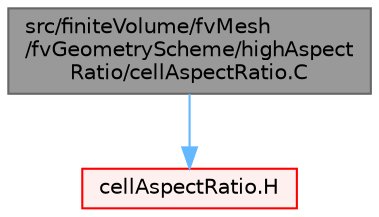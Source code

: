 digraph "src/finiteVolume/fvMesh/fvGeometryScheme/highAspectRatio/cellAspectRatio.C"
{
 // LATEX_PDF_SIZE
  bgcolor="transparent";
  edge [fontname=Helvetica,fontsize=10,labelfontname=Helvetica,labelfontsize=10];
  node [fontname=Helvetica,fontsize=10,shape=box,height=0.2,width=0.4];
  Node1 [id="Node000001",label="src/finiteVolume/fvMesh\l/fvGeometryScheme/highAspect\lRatio/cellAspectRatio.C",height=0.2,width=0.4,color="gray40", fillcolor="grey60", style="filled", fontcolor="black",tooltip=" "];
  Node1 -> Node2 [id="edge1_Node000001_Node000002",color="steelblue1",style="solid",tooltip=" "];
  Node2 [id="Node000002",label="cellAspectRatio.H",height=0.2,width=0.4,color="red", fillcolor="#FFF0F0", style="filled",URL="$cellAspectRatio_8H.html",tooltip=" "];
}
